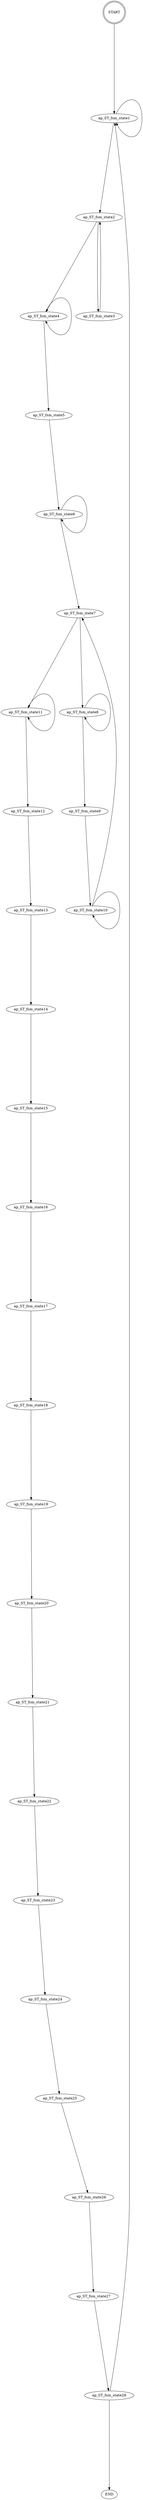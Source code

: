 digraph "" {
 graph [ranksep=5.0];
edge [color=black,
len=2.0
];
START    [shape=doublecircle];
START -> ap_ST_fsm_state1;
ap_ST_fsm_state1 -> ap_ST_fsm_state2;
ap_ST_fsm_state1 -> ap_ST_fsm_state1;
ap_ST_fsm_state2 -> ap_ST_fsm_state4;
ap_ST_fsm_state2 -> ap_ST_fsm_state3;
ap_ST_fsm_state3 -> ap_ST_fsm_state2;
ap_ST_fsm_state4 -> ap_ST_fsm_state5;
ap_ST_fsm_state4 -> ap_ST_fsm_state4;
ap_ST_fsm_state5 -> ap_ST_fsm_state6;
ap_ST_fsm_state6 -> ap_ST_fsm_state7;
ap_ST_fsm_state6 -> ap_ST_fsm_state6;
ap_ST_fsm_state7 -> ap_ST_fsm_state11;
ap_ST_fsm_state7 -> ap_ST_fsm_state8;
ap_ST_fsm_state8 -> ap_ST_fsm_state9;
ap_ST_fsm_state8 -> ap_ST_fsm_state8;
ap_ST_fsm_state9 -> ap_ST_fsm_state10;
ap_ST_fsm_state10 -> ap_ST_fsm_state7;
ap_ST_fsm_state10 -> ap_ST_fsm_state10;
ap_ST_fsm_state11 -> ap_ST_fsm_state12;
ap_ST_fsm_state11 -> ap_ST_fsm_state11;
ap_ST_fsm_state12 -> ap_ST_fsm_state13;
ap_ST_fsm_state13 -> ap_ST_fsm_state14;
ap_ST_fsm_state14 -> ap_ST_fsm_state15;
ap_ST_fsm_state15 -> ap_ST_fsm_state16;
ap_ST_fsm_state16 -> ap_ST_fsm_state17;
ap_ST_fsm_state17 -> ap_ST_fsm_state18;
ap_ST_fsm_state18 -> ap_ST_fsm_state19;
ap_ST_fsm_state19 -> ap_ST_fsm_state20;
ap_ST_fsm_state20 -> ap_ST_fsm_state21;
ap_ST_fsm_state21 -> ap_ST_fsm_state22;
ap_ST_fsm_state22 -> ap_ST_fsm_state23;
ap_ST_fsm_state23 -> ap_ST_fsm_state24;
ap_ST_fsm_state24 -> ap_ST_fsm_state25;
ap_ST_fsm_state25 -> ap_ST_fsm_state26;
ap_ST_fsm_state26 -> ap_ST_fsm_state27;
ap_ST_fsm_state27 -> ap_ST_fsm_state28;
ap_ST_fsm_state28 -> ap_ST_fsm_state1;
ap_ST_fsm_state28 -> END;
}
